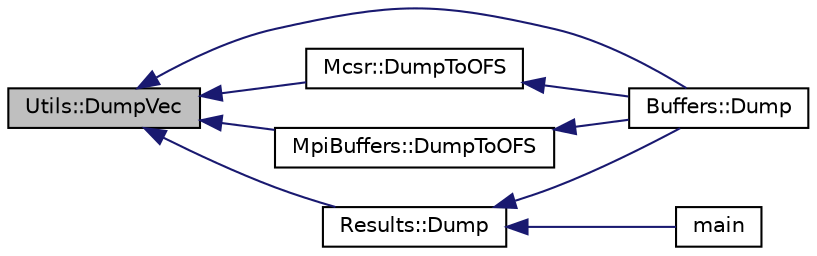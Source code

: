 digraph "Utils::DumpVec"
{
 // INTERACTIVE_SVG=YES
  edge [fontname="Helvetica",fontsize="10",labelfontname="Helvetica",labelfontsize="10"];
  node [fontname="Helvetica",fontsize="10",shape=record];
  rankdir="LR";
  Node1 [label="Utils::DumpVec",height=0.2,width=0.4,color="black", fillcolor="grey75", style="filled", fontcolor="black"];
  Node1 -> Node2 [dir="back",color="midnightblue",fontsize="10",style="solid",fontname="Helvetica"];
  Node2 [label="Buffers::Dump",height=0.2,width=0.4,color="black", fillcolor="white", style="filled",URL="$classBuffers.html#a3f4cb9c9ca00ed0d808fb66c437f6862",tooltip="Store Buffers to disk which should be loaded using Buffers::Load. "];
  Node1 -> Node3 [dir="back",color="midnightblue",fontsize="10",style="solid",fontname="Helvetica"];
  Node3 [label="Mcsr::DumpToOFS",height=0.2,width=0.4,color="black", fillcolor="white", style="filled",URL="$classMcsr.html#a1e76d0b59176d19679c53b01f19550ba",tooltip="Dump the contents to a binary fstream. "];
  Node3 -> Node2 [dir="back",color="midnightblue",fontsize="10",style="solid",fontname="Helvetica"];
  Node1 -> Node4 [dir="back",color="midnightblue",fontsize="10",style="solid",fontname="Helvetica"];
  Node4 [label="MpiBuffers::DumpToOFS",height=0.2,width=0.4,color="black", fillcolor="white", style="filled",URL="$classMpiBuffers.html#aa4ab05fc14adcb978f564fb38ab1d525",tooltip="Dump the contents to a binary fstream. "];
  Node4 -> Node2 [dir="back",color="midnightblue",fontsize="10",style="solid",fontname="Helvetica"];
  Node1 -> Node5 [dir="back",color="midnightblue",fontsize="10",style="solid",fontname="Helvetica"];
  Node5 [label="Results::Dump",height=0.2,width=0.4,color="black", fillcolor="white", style="filled",URL="$classResults.html#a4f5de1e94923e300ce0f8ba6d740f457",tooltip="Save the results. "];
  Node5 -> Node2 [dir="back",color="midnightblue",fontsize="10",style="solid",fontname="Helvetica"];
  Node5 -> Node6 [dir="back",color="midnightblue",fontsize="10",style="solid",fontname="Helvetica"];
  Node6 [label="main",height=0.2,width=0.4,color="black", fillcolor="white", style="filled",URL="$pdmpk__exec_8cc.html#a0ddf1224851353fc92bfbff6f499fa97",tooltip="Execute the buffers generated by Buffers::Load. "];
}
